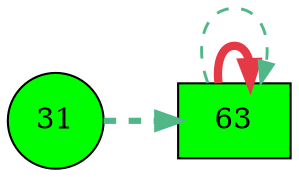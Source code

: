 digraph G{
rankdir=LR;
31 [style=filled, shape=circle, fillcolor="#00fe00", label="31"];
63 [style=filled, shape=box, fillcolor="#00fe00", label="63"];
63 -> 63 [color="#e63946",penwidth=4.00];
31 -> 63 [color="#52b788",style=dashed,penwidth=3.00];
63 -> 63 [color="#52b788",style=dashed,penwidth=1.39];
}